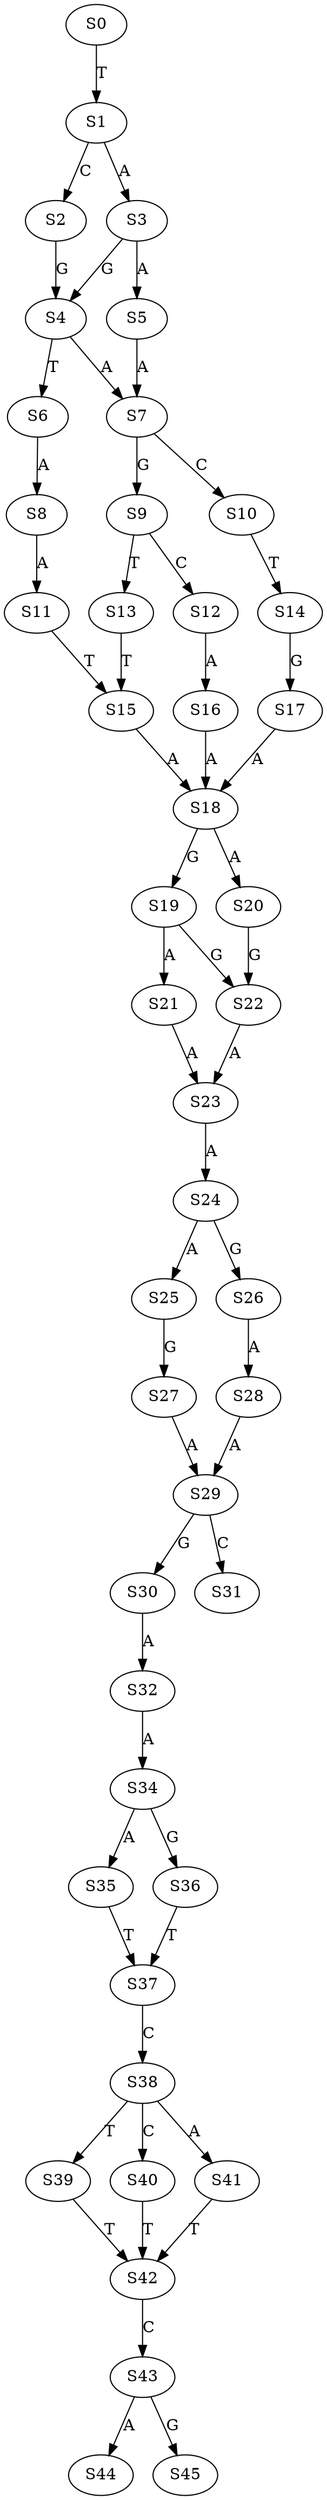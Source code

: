 strict digraph  {
	S0 -> S1 [ label = T ];
	S1 -> S2 [ label = C ];
	S1 -> S3 [ label = A ];
	S2 -> S4 [ label = G ];
	S3 -> S4 [ label = G ];
	S3 -> S5 [ label = A ];
	S4 -> S6 [ label = T ];
	S4 -> S7 [ label = A ];
	S5 -> S7 [ label = A ];
	S6 -> S8 [ label = A ];
	S7 -> S9 [ label = G ];
	S7 -> S10 [ label = C ];
	S8 -> S11 [ label = A ];
	S9 -> S12 [ label = C ];
	S9 -> S13 [ label = T ];
	S10 -> S14 [ label = T ];
	S11 -> S15 [ label = T ];
	S12 -> S16 [ label = A ];
	S13 -> S15 [ label = T ];
	S14 -> S17 [ label = G ];
	S15 -> S18 [ label = A ];
	S16 -> S18 [ label = A ];
	S17 -> S18 [ label = A ];
	S18 -> S19 [ label = G ];
	S18 -> S20 [ label = A ];
	S19 -> S21 [ label = A ];
	S19 -> S22 [ label = G ];
	S20 -> S22 [ label = G ];
	S21 -> S23 [ label = A ];
	S22 -> S23 [ label = A ];
	S23 -> S24 [ label = A ];
	S24 -> S25 [ label = A ];
	S24 -> S26 [ label = G ];
	S25 -> S27 [ label = G ];
	S26 -> S28 [ label = A ];
	S27 -> S29 [ label = A ];
	S28 -> S29 [ label = A ];
	S29 -> S30 [ label = G ];
	S29 -> S31 [ label = C ];
	S30 -> S32 [ label = A ];
	S32 -> S34 [ label = A ];
	S34 -> S35 [ label = A ];
	S34 -> S36 [ label = G ];
	S35 -> S37 [ label = T ];
	S36 -> S37 [ label = T ];
	S37 -> S38 [ label = C ];
	S38 -> S39 [ label = T ];
	S38 -> S40 [ label = C ];
	S38 -> S41 [ label = A ];
	S39 -> S42 [ label = T ];
	S40 -> S42 [ label = T ];
	S41 -> S42 [ label = T ];
	S42 -> S43 [ label = C ];
	S43 -> S44 [ label = A ];
	S43 -> S45 [ label = G ];
}
